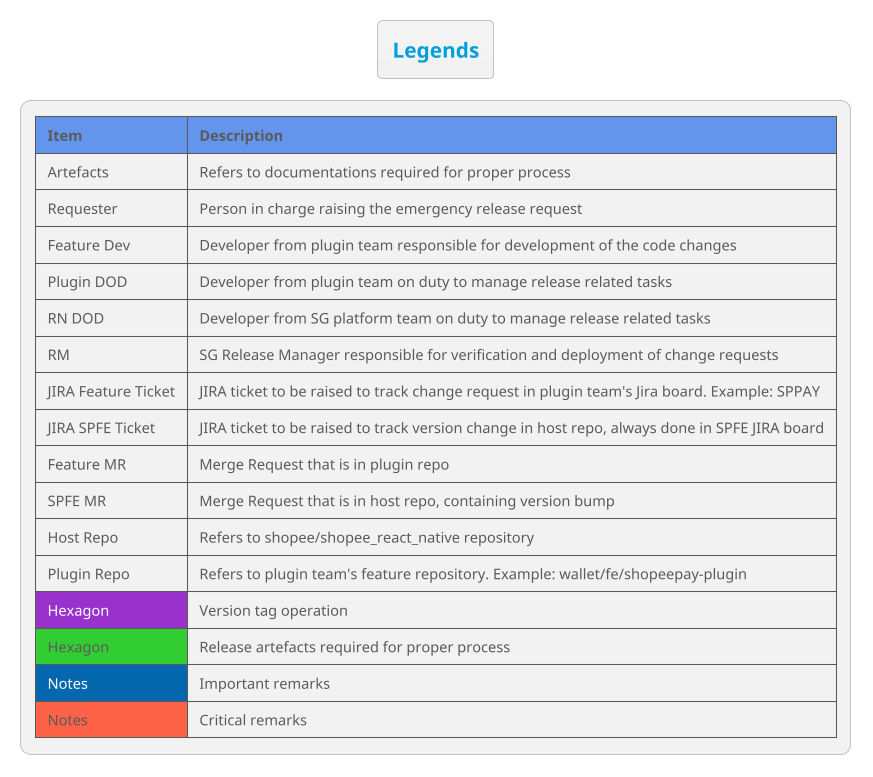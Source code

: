 @startuml
!theme bluegray
skinparam FooterFontColor black

title Legends

legend top left
    |<#CornflowerBlue> **Item** |<#CornflowerBlue> **Description** |
    | Artefacts | Refers to documentations required for proper process |
    | Requester | Person in charge raising the emergency release request |
    | Feature Dev | Developer from plugin team responsible for development of the code changes |
    | Plugin DOD | Developer from plugin team on duty to manage release related tasks |
    | RN DOD | Developer from SG platform team on duty to manage release related tasks |
    | RM | SG Release Manager responsible for verification and deployment of change requests |
    | JIRA Feature Ticket | JIRA ticket to be raised to track change request in plugin team's Jira board. Example: SPPAY |
    | JIRA SPFE Ticket | JIRA ticket to be raised to track version change in host repo, always done in SPFE JIRA board |
    | Feature MR | Merge Request that is in plugin repo |
    | SPFE MR | Merge Request that is in host repo, containing version bump |
    | Host Repo | Refers to shopee/shopee_react_native repository |
    | Plugin Repo | Refers to plugin team's feature repository. Example: wallet/fe/shopeepay-plugin |
    |<#DarkOrchid> <color #white>Hexagon</color> | Version tag operation |
    |<#LimeGreen> Hexagon | Release artefacts required for proper process |
    |<#0568ae> <color #white>Notes </color> | Important remarks |
    |<#Tomato> Notes | Critical remarks |
endlegend
@enduml